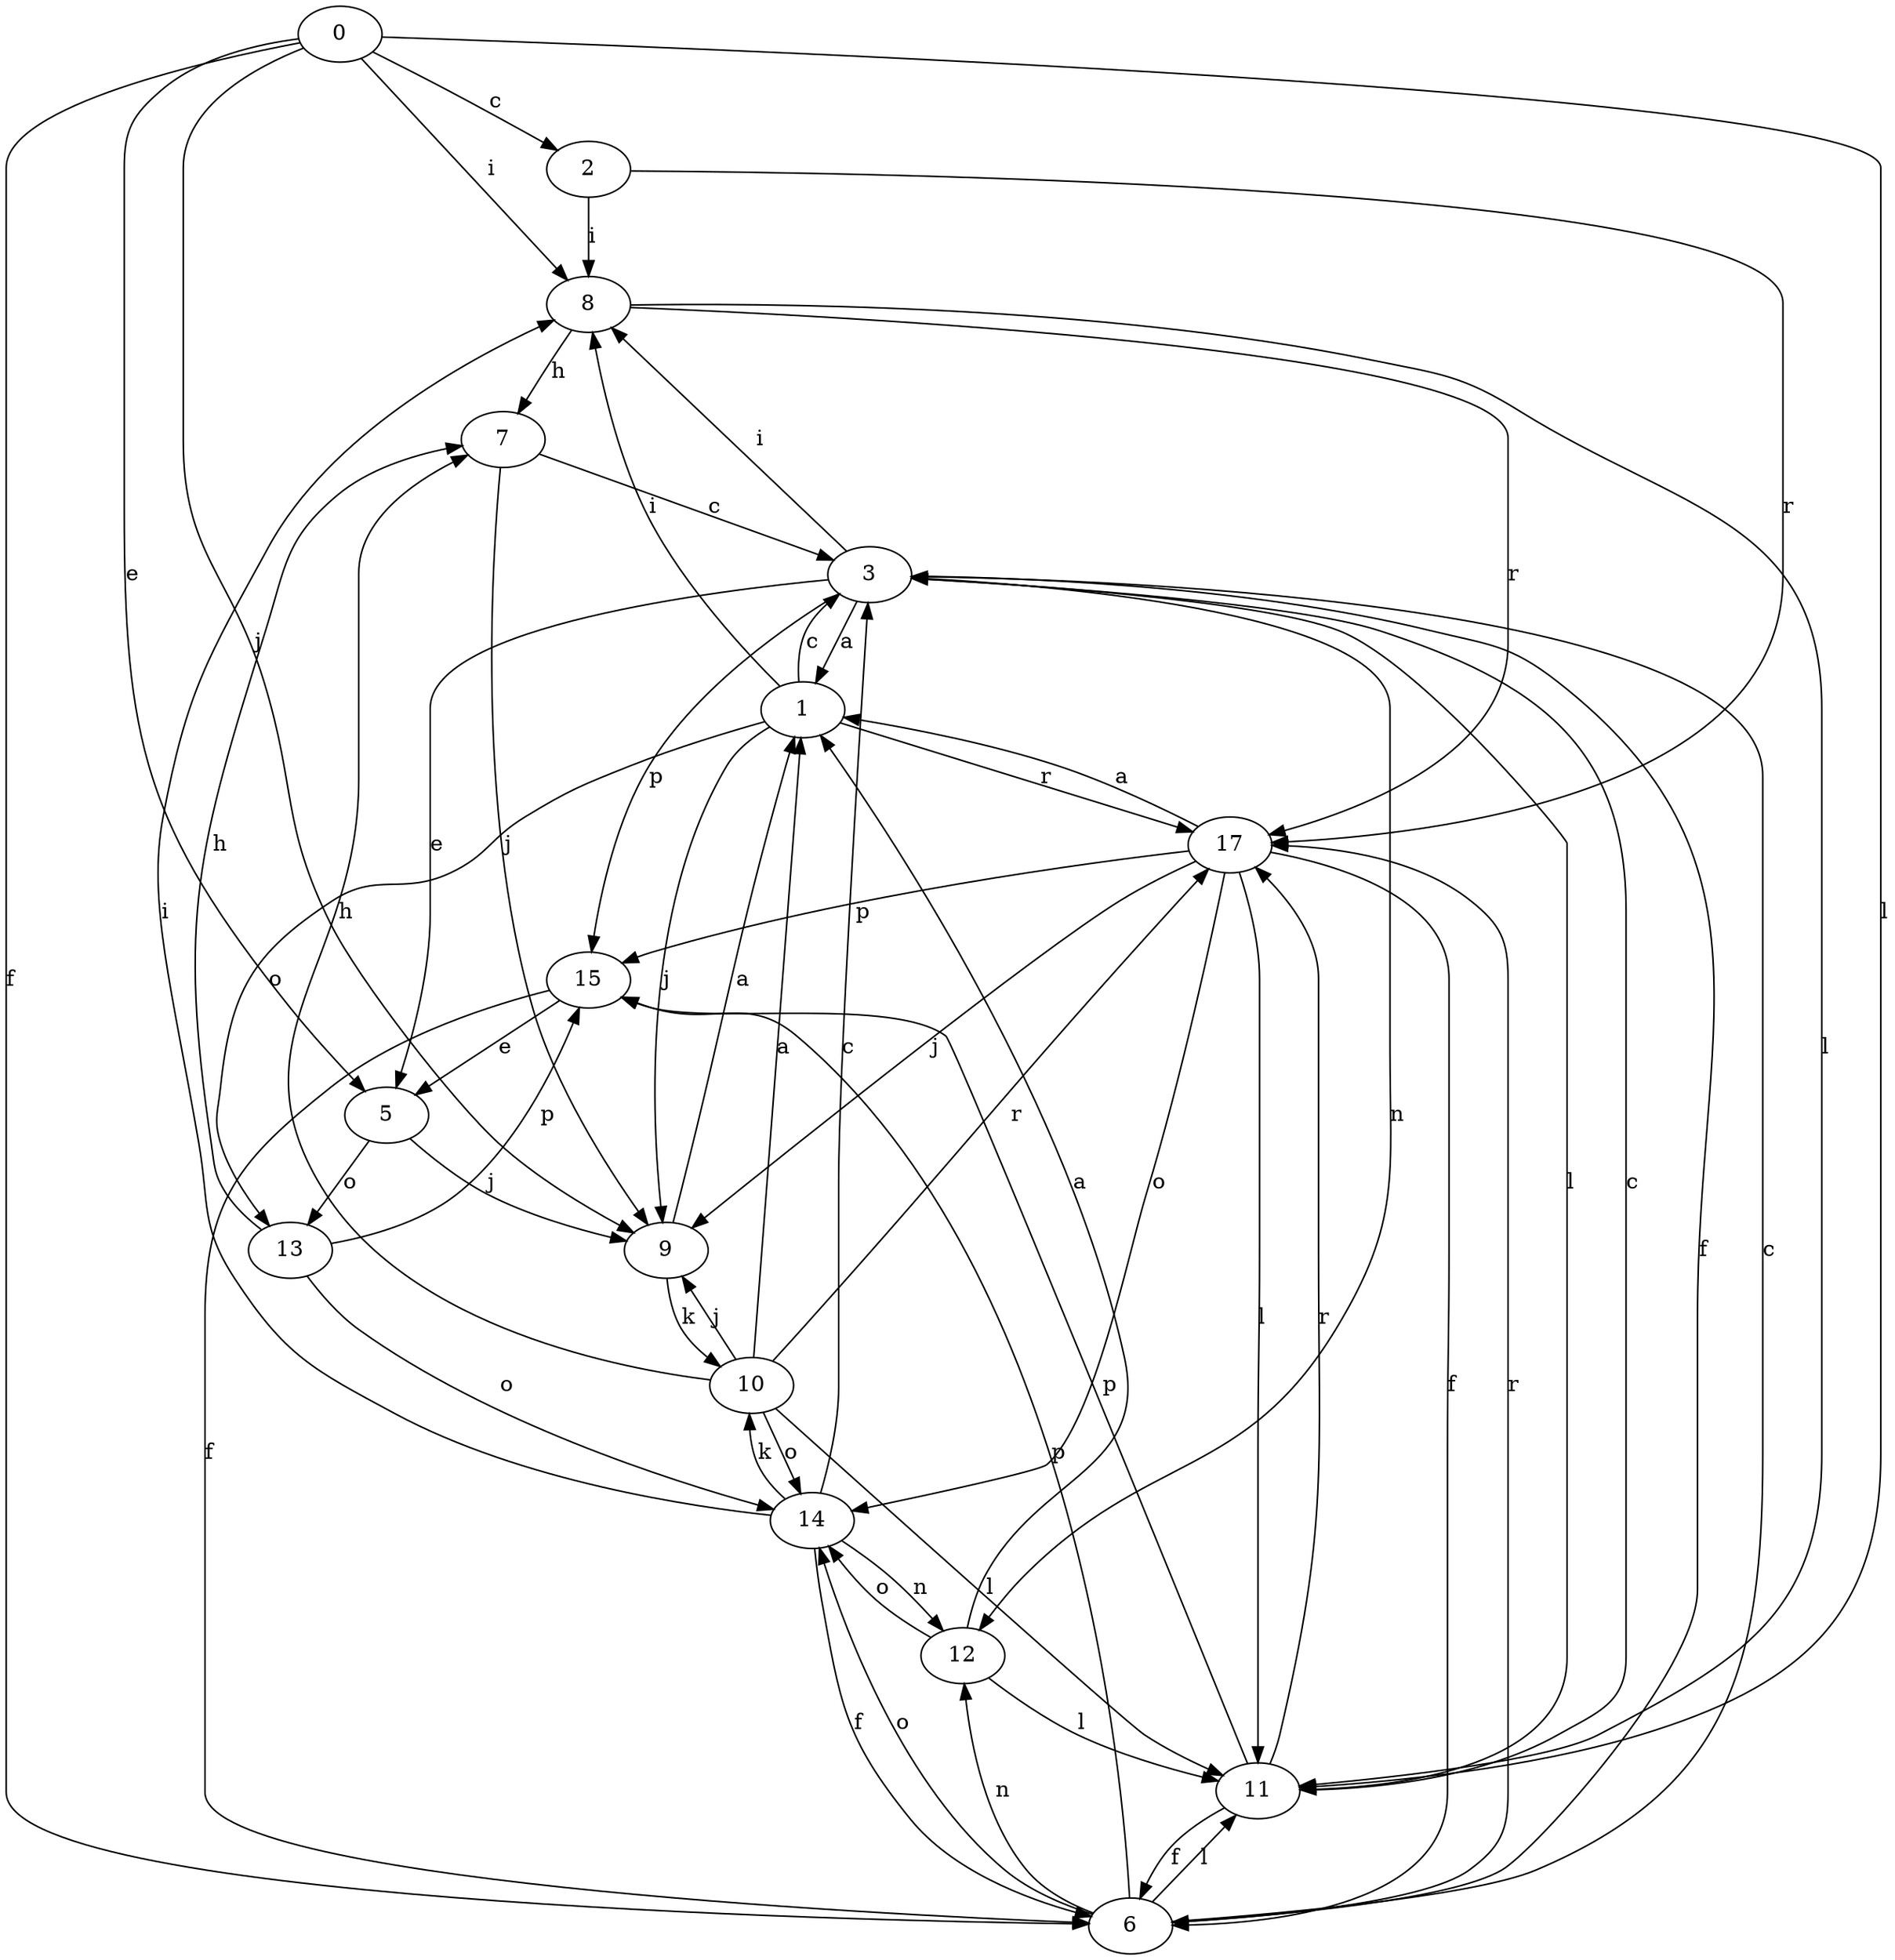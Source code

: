 strict digraph  {
0;
1;
2;
3;
5;
6;
7;
8;
9;
10;
11;
12;
13;
14;
15;
17;
0 -> 2  [label=c];
0 -> 5  [label=e];
0 -> 6  [label=f];
0 -> 8  [label=i];
0 -> 9  [label=j];
0 -> 11  [label=l];
1 -> 3  [label=c];
1 -> 8  [label=i];
1 -> 9  [label=j];
1 -> 13  [label=o];
1 -> 17  [label=r];
2 -> 8  [label=i];
2 -> 17  [label=r];
3 -> 1  [label=a];
3 -> 5  [label=e];
3 -> 6  [label=f];
3 -> 8  [label=i];
3 -> 11  [label=l];
3 -> 12  [label=n];
3 -> 15  [label=p];
5 -> 9  [label=j];
5 -> 13  [label=o];
6 -> 3  [label=c];
6 -> 11  [label=l];
6 -> 12  [label=n];
6 -> 14  [label=o];
6 -> 15  [label=p];
6 -> 17  [label=r];
7 -> 3  [label=c];
7 -> 9  [label=j];
8 -> 7  [label=h];
8 -> 11  [label=l];
8 -> 17  [label=r];
9 -> 1  [label=a];
9 -> 10  [label=k];
10 -> 1  [label=a];
10 -> 7  [label=h];
10 -> 9  [label=j];
10 -> 11  [label=l];
10 -> 14  [label=o];
10 -> 17  [label=r];
11 -> 3  [label=c];
11 -> 6  [label=f];
11 -> 15  [label=p];
11 -> 17  [label=r];
12 -> 1  [label=a];
12 -> 11  [label=l];
12 -> 14  [label=o];
13 -> 7  [label=h];
13 -> 14  [label=o];
13 -> 15  [label=p];
14 -> 3  [label=c];
14 -> 6  [label=f];
14 -> 8  [label=i];
14 -> 10  [label=k];
14 -> 12  [label=n];
15 -> 5  [label=e];
15 -> 6  [label=f];
17 -> 1  [label=a];
17 -> 6  [label=f];
17 -> 9  [label=j];
17 -> 11  [label=l];
17 -> 14  [label=o];
17 -> 15  [label=p];
}
